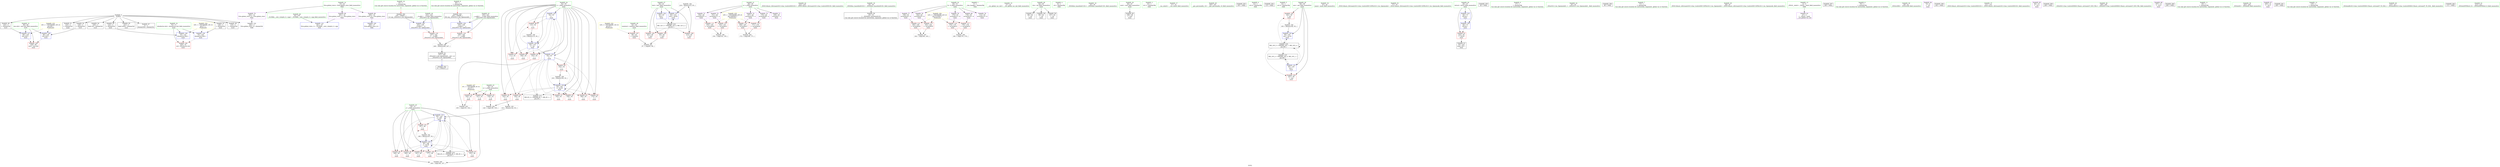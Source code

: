 digraph "SVFG" {
	label="SVFG";

	Node0x55a3fac18cf0 [shape=record,color=grey,label="{NodeID: 0\nNullPtr}"];
	Node0x55a3fac18cf0 -> Node0x55a3fac33320[style=solid];
	Node0x55a3fac18cf0 -> Node0x55a3fac34440[style=solid];
	Node0x55a3fac18cf0 -> Node0x55a3fac34510[style=solid];
	Node0x55a3fac18cf0 -> Node0x55a3fac345e0[style=solid];
	Node0x55a3fac18cf0 -> Node0x55a3fac346b0[style=solid];
	Node0x55a3fac18cf0 -> Node0x55a3fac34780[style=solid];
	Node0x55a3fac18cf0 -> Node0x55a3fac34850[style=solid];
	Node0x55a3fac18cf0 -> Node0x55a3fac34920[style=solid];
	Node0x55a3fac18cf0 -> Node0x55a3fac349f0[style=solid];
	Node0x55a3fac18cf0 -> Node0x55a3fac39180[style=solid];
	Node0x55a3fac595a0 [shape=record,color=black,label="{NodeID: 263\n238 = PHI(80, )\n0th arg _ZStorSt13_Ios_OpenmodeS_ }"];
	Node0x55a3fac595a0 -> Node0x55a3fac39f80[style=solid];
	Node0x55a3fac33d00 [shape=record,color=red,label="{NodeID: 97\n153\<--56\n\<--j\nmain\n}"];
	Node0x55a3fac1abb0 [shape=record,color=green,label="{NodeID: 14\n16\<--20\nllvm.global_ctors\<--llvm.global_ctors_field_insensitive\nGlob }"];
	Node0x55a3fac1abb0 -> Node0x55a3fac354b0[style=solid];
	Node0x55a3fac1abb0 -> Node0x55a3fac355b0[style=solid];
	Node0x55a3fac1abb0 -> Node0x55a3fac356b0[style=solid];
	Node0x55a3fac36fc0 [shape=record,color=grey,label="{NodeID: 194\n216 = Binary(215, 93, )\n}"];
	Node0x55a3fac36fc0 -> Node0x55a3fac39de0[style=solid];
	Node0x55a3fac33840 [shape=record,color=red,label="{NodeID: 111\n155\<--154\n\<--arrayidx22\nmain\n}"];
	Node0x55a3fac33840 -> Node0x55a3fac375c0[style=solid];
	Node0x55a3fac321a0 [shape=record,color=green,label="{NodeID: 28\n62\<--63\nnumtest\<--numtest_field_insensitive\nmain\n}"];
	Node0x55a3fac321a0 -> Node0x55a3fac33500[style=solid];
	Node0x55a3fac39420 [shape=record,color=blue,label="{NodeID: 125\n54\<--93\ni\<--\nmain\n}"];
	Node0x55a3fac39420 -> Node0x55a3fac36310[style=dashed];
	Node0x55a3fac39420 -> Node0x55a3fac363e0[style=dashed];
	Node0x55a3fac39420 -> Node0x55a3fac364b0[style=dashed];
	Node0x55a3fac39420 -> Node0x55a3fac36580[style=dashed];
	Node0x55a3fac39420 -> Node0x55a3fac394f0[style=dashed];
	Node0x55a3fac39420 -> Node0x55a3fac399d0[style=dashed];
	Node0x55a3fac32e80 [shape=record,color=green,label="{NodeID: 42\n222\<--223\n_ZNSt14basic_ifstreamIcSt11char_traitsIcEED1Ev\<--_ZNSt14basic_ifstreamIcSt11char_traitsIcEED1Ev_field_insensitive\n}"];
	Node0x55a3fac39f80 [shape=record,color=blue,label="{NodeID: 139\n240\<--238\n__a.addr\<--__a\n_ZStorSt13_Ios_OpenmodeS_\n}"];
	Node0x55a3fac39f80 -> Node0x55a3fac38e10[style=dashed];
	Node0x55a3fac34ac0 [shape=record,color=black,label="{NodeID: 56\n29\<--30\n\<--_ZNSt8ios_base4InitD1Ev\nCan only get source location for instruction, argument, global var or function.}"];
	Node0x55a3fac4d6e0 [shape=record,color=yellow,style=double,label="{NodeID: 236\n22V_1 = ENCHI(MR_22V_0)\npts\{510000 \}\nFun[main]}"];
	Node0x55a3fac4d6e0 -> Node0x55a3fac33910[style=dashed];
	Node0x55a3fac4d6e0 -> Node0x55a3fac339e0[style=dashed];
	Node0x55a3fac4d6e0 -> Node0x55a3fac38cb0[style=dashed];
	Node0x55a3fac4d6e0 -> Node0x55a3fac38d40[style=dashed];
	Node0x55a3fac356b0 [shape=record,color=purple,label="{NodeID: 70\n282\<--16\nllvm.global_ctors_2\<--llvm.global_ctors\nGlob }"];
	Node0x55a3fac356b0 -> Node0x55a3fac39180[style=solid];
	Node0x55a3fac36240 [shape=record,color=red,label="{NodeID: 84\n147\<--52\n\<--n\nmain\n}"];
	Node0x55a3fac36240 -> Node0x55a3fac378c0[style=solid];
	Node0x55a3fac1a1d0 [shape=record,color=green,label="{NodeID: 1\n7\<--1\n__dso_handle\<--dummyObj\nGlob }"];
	Node0x55a3fac59790 [shape=record,color=black,label="{NodeID: 264\n239 = PHI(81, )\n1st arg _ZStorSt13_Ios_OpenmodeS_ }"];
	Node0x55a3fac59790 -> Node0x55a3fac3a050[style=solid];
	Node0x55a3fac33dd0 [shape=record,color=red,label="{NodeID: 98\n161\<--56\n\<--j\nmain\n}"];
	Node0x55a3fac1acd0 [shape=record,color=green,label="{NodeID: 15\n21\<--22\n__cxx_global_var_init\<--__cxx_global_var_init_field_insensitive\n}"];
	Node0x55a3fac37140 [shape=record,color=grey,label="{NodeID: 195\n116 = Binary(115, 93, )\n}"];
	Node0x55a3fac37140 -> Node0x55a3fac394f0[style=solid];
	Node0x55a3fac33910 [shape=record,color=red,label="{NodeID: 112\n160\<--159\n\<--arrayidx24\nmain\n}"];
	Node0x55a3fac33910 -> Node0x55a3fac37440[style=solid];
	Node0x55a3fac32270 [shape=record,color=green,label="{NodeID: 29\n64\<--65\ncin\<--cin_field_insensitive\nmain\n}"];
	Node0x55a3fac32270 -> Node0x55a3fac34bc0[style=solid];
	Node0x55a3fac32270 -> Node0x55a3fac34c90[style=solid];
	Node0x55a3fac32270 -> Node0x55a3fac34d60[style=solid];
	Node0x55a3fac394f0 [shape=record,color=blue,label="{NodeID: 126\n54\<--116\ni\<--inc\nmain\n}"];
	Node0x55a3fac394f0 -> Node0x55a3fac36310[style=dashed];
	Node0x55a3fac394f0 -> Node0x55a3fac363e0[style=dashed];
	Node0x55a3fac394f0 -> Node0x55a3fac364b0[style=dashed];
	Node0x55a3fac394f0 -> Node0x55a3fac36580[style=dashed];
	Node0x55a3fac394f0 -> Node0x55a3fac394f0[style=dashed];
	Node0x55a3fac394f0 -> Node0x55a3fac399d0[style=dashed];
	Node0x55a3fac32f80 [shape=record,color=green,label="{NodeID: 43\n240\<--241\n__a.addr\<--__a.addr_field_insensitive\n_ZStorSt13_Ios_OpenmodeS_\n}"];
	Node0x55a3fac32f80 -> Node0x55a3fac38e10[style=solid];
	Node0x55a3fac32f80 -> Node0x55a3fac39f80[style=solid];
	Node0x55a3fac3a050 [shape=record,color=blue,label="{NodeID: 140\n242\<--239\n__b.addr\<--__b\n_ZStorSt13_Ios_OpenmodeS_\n}"];
	Node0x55a3fac3a050 -> Node0x55a3fac38ee0[style=dashed];
	Node0x55a3fac34bc0 [shape=record,color=black,label="{NodeID: 57\n88\<--64\n\<--cin\nmain\n}"];
	Node0x55a3fac357b0 [shape=record,color=purple,label="{NodeID: 71\n109\<--48\narrayidx\<--a\nmain\n}"];
	Node0x55a3fac36310 [shape=record,color=red,label="{NodeID: 85\n103\<--54\n\<--i\nmain\n}"];
	Node0x55a3fac36310 -> Node0x55a3fac3ee50[style=solid];
	Node0x55a3fac1a590 [shape=record,color=green,label="{NodeID: 2\n8\<--1\n.str\<--dummyObj\nGlob }"];
	Node0x55a3fac33ea0 [shape=record,color=red,label="{NodeID: 99\n169\<--56\n\<--j\nmain\n}"];
	Node0x55a3fac1add0 [shape=record,color=green,label="{NodeID: 16\n25\<--26\n_ZNSt8ios_base4InitC1Ev\<--_ZNSt8ios_base4InitC1Ev_field_insensitive\n}"];
	Node0x55a3fac372c0 [shape=record,color=grey,label="{NodeID: 196\n248 = Binary(246, 247, )\n}"];
	Node0x55a3fac372c0 -> Node0x55a3fac34fd0[style=solid];
	Node0x55a3fac339e0 [shape=record,color=red,label="{NodeID: 113\n163\<--162\n\<--arrayidx25\nmain\n}"];
	Node0x55a3fac339e0 -> Node0x55a3fac37440[style=solid];
	Node0x55a3fac32340 [shape=record,color=green,label="{NodeID: 30\n66\<--67\ncout\<--cout_field_insensitive\nmain\n}"];
	Node0x55a3fac32340 -> Node0x55a3fac34e30[style=solid];
	Node0x55a3fac395c0 [shape=record,color=blue,label="{NodeID: 127\n68\<--120\nexn.slot\<--\nmain\n}"];
	Node0x55a3fac395c0 -> Node0x55a3fac335d0[style=dashed];
	Node0x55a3fac33050 [shape=record,color=green,label="{NodeID: 44\n242\<--243\n__b.addr\<--__b.addr_field_insensitive\n_ZStorSt13_Ios_OpenmodeS_\n}"];
	Node0x55a3fac33050 -> Node0x55a3fac38ee0[style=solid];
	Node0x55a3fac33050 -> Node0x55a3fac3a050[style=solid];
	Node0x55a3fac34c90 [shape=record,color=black,label="{NodeID: 58\n99\<--64\n\<--cin\nmain\n}"];
	Node0x55a3fac35880 [shape=record,color=purple,label="{NodeID: 72\n151\<--48\narrayidx21\<--a\nmain\n}"];
	Node0x55a3fac35880 -> Node0x55a3fac33770[style=solid];
	Node0x55a3fac58aa0 [shape=record,color=black,label="{NodeID: 252\n79 = PHI(237, )\n}"];
	Node0x55a3fac363e0 [shape=record,color=red,label="{NodeID: 86\n108\<--54\n\<--i\nmain\n}"];
	Node0x55a3fac1a620 [shape=record,color=green,label="{NodeID: 3\n10\<--1\n.str.1\<--dummyObj\nGlob }"];
	Node0x55a3fac33f70 [shape=record,color=red,label="{NodeID: 100\n177\<--56\n\<--j\nmain\n}"];
	Node0x55a3fac1aed0 [shape=record,color=green,label="{NodeID: 17\n31\<--32\n__cxa_atexit\<--__cxa_atexit_field_insensitive\n}"];
	Node0x55a3fac37440 [shape=record,color=grey,label="{NodeID: 197\n164 = cmp(160, 163, )\n}"];
	Node0x55a3fac33ab0 [shape=record,color=red,label="{NodeID: 114\n168\<--167\n\<--arrayidx27\nmain\n}"];
	Node0x55a3fac33ab0 -> Node0x55a3fac3efd0[style=solid];
	Node0x55a3fac32410 [shape=record,color=green,label="{NodeID: 31\n68\<--69\nexn.slot\<--exn.slot_field_insensitive\nmain\n}"];
	Node0x55a3fac32410 -> Node0x55a3fac335d0[style=solid];
	Node0x55a3fac32410 -> Node0x55a3fac395c0[style=solid];
	Node0x55a3fac32410 -> Node0x55a3fac39760[style=solid];
	Node0x55a3fac39690 [shape=record,color=blue,label="{NodeID: 128\n70\<--122\nehselector.slot\<--\nmain\n}"];
	Node0x55a3fac39690 -> Node0x55a3fac336a0[style=dashed];
	Node0x55a3fac33120 [shape=record,color=green,label="{NodeID: 45\n250\<--251\n__gxx_personality_v0\<--__gxx_personality_v0_field_insensitive\n}"];
	Node0x55a3fac34d60 [shape=record,color=black,label="{NodeID: 59\n107\<--64\n\<--cin\nmain\n}"];
	Node0x55a3fac35950 [shape=record,color=purple,label="{NodeID: 73\n154\<--48\narrayidx22\<--a\nmain\n}"];
	Node0x55a3fac35950 -> Node0x55a3fac33840[style=solid];
	Node0x55a3fac58c90 [shape=record,color=black,label="{NodeID: 253\n100 = PHI()\n}"];
	Node0x55a3fac364b0 [shape=record,color=red,label="{NodeID: 87\n111\<--54\n\<--i\nmain\n}"];
	Node0x55a3fac18e90 [shape=record,color=green,label="{NodeID: 4\n12\<--1\n.str.2\<--dummyObj\nGlob }"];
	Node0x55a3fac34040 [shape=record,color=red,label="{NodeID: 101\n187\<--56\n\<--j\nmain\n}"];
	Node0x55a3fac34040 -> Node0x55a3fac3cc40[style=solid];
	Node0x55a3fac1b440 [shape=record,color=green,label="{NodeID: 18\n30\<--36\n_ZNSt8ios_base4InitD1Ev\<--_ZNSt8ios_base4InitD1Ev_field_insensitive\n}"];
	Node0x55a3fac1b440 -> Node0x55a3fac34ac0[style=solid];
	Node0x55a3fac375c0 [shape=record,color=grey,label="{NodeID: 198\n156 = cmp(152, 155, )\n}"];
	Node0x55a3fac38c20 [shape=record,color=red,label="{NodeID: 115\n171\<--170\n\<--arrayidx28\nmain\n}"];
	Node0x55a3fac38c20 -> Node0x55a3fac3efd0[style=solid];
	Node0x55a3fac324e0 [shape=record,color=green,label="{NodeID: 32\n70\<--71\nehselector.slot\<--ehselector.slot_field_insensitive\nmain\n}"];
	Node0x55a3fac324e0 -> Node0x55a3fac336a0[style=solid];
	Node0x55a3fac324e0 -> Node0x55a3fac39690[style=solid];
	Node0x55a3fac324e0 -> Node0x55a3fac39830[style=solid];
	Node0x55a3fac39760 [shape=record,color=blue,label="{NodeID: 129\n68\<--126\nexn.slot\<--\nmain\n}"];
	Node0x55a3fac39760 -> Node0x55a3fac335d0[style=dashed];
	Node0x55a3fac33220 [shape=record,color=green,label="{NodeID: 46\n18\<--276\n_GLOBAL__sub_I_dzzjzh_0_1.cpp\<--_GLOBAL__sub_I_dzzjzh_0_1.cpp_field_insensitive\n}"];
	Node0x55a3fac33220 -> Node0x55a3fac39080[style=solid];
	Node0x55a3fac34e30 [shape=record,color=black,label="{NodeID: 60\n196\<--66\n\<--cout\nmain\n}"];
	Node0x55a3fac35a20 [shape=record,color=purple,label="{NodeID: 74\n167\<--48\narrayidx27\<--a\nmain\n}"];
	Node0x55a3fac35a20 -> Node0x55a3fac33ab0[style=solid];
	Node0x55a3fac58d60 [shape=record,color=black,label="{NodeID: 254\n110 = PHI()\n}"];
	Node0x55a3fac36580 [shape=record,color=red,label="{NodeID: 88\n115\<--54\n\<--i\nmain\n}"];
	Node0x55a3fac36580 -> Node0x55a3fac37140[style=solid];
	Node0x55a3fac18f20 [shape=record,color=green,label="{NodeID: 5\n14\<--1\n.str.3\<--dummyObj\nGlob }"];
	Node0x55a3fac34110 [shape=record,color=red,label="{NodeID: 102\n182\<--58\n\<--ans\nmain\n}"];
	Node0x55a3fac34110 -> Node0x55a3fac36cc0[style=solid];
	Node0x55a3fac1b540 [shape=record,color=green,label="{NodeID: 19\n43\<--44\nmain\<--main_field_insensitive\n}"];
	Node0x55a3fac37740 [shape=record,color=grey,label="{NodeID: 199\n180 = cmp(176, 179, )\n}"];
	Node0x55a3fac38cb0 [shape=record,color=red,label="{NodeID: 116\n176\<--175\n\<--arrayidx31\nmain\n}"];
	Node0x55a3fac38cb0 -> Node0x55a3fac37740[style=solid];
	Node0x55a3fac325b0 [shape=record,color=green,label="{NodeID: 33\n77\<--78\n_ZNSt14basic_ifstreamIcSt11char_traitsIcEEC1EPKcSt13_Ios_Openmode\<--_ZNSt14basic_ifstreamIcSt11char_traitsIcEEC1EPKcSt13_Ios_Openmode_field_insensitive\n}"];
	Node0x55a3fac47b80 [shape=record,color=black,label="{NodeID: 213\nMR_6V_2 = PHI(MR_6V_7, MR_6V_1, )\npts\{55 \}\n}"];
	Node0x55a3fac47b80 -> Node0x55a3fac39420[style=dashed];
	Node0x55a3fac39830 [shape=record,color=blue,label="{NodeID: 130\n70\<--128\nehselector.slot\<--\nmain\n}"];
	Node0x55a3fac39830 -> Node0x55a3fac336a0[style=dashed];
	Node0x55a3fac33320 [shape=record,color=black,label="{NodeID: 47\n2\<--3\ndummyVal\<--dummyVal\n}"];
	Node0x55a3fac4c6f0 [shape=record,color=yellow,style=double,label="{NodeID: 227\n4V_1 = ENCHI(MR_4V_0)\npts\{53 \}\nFun[main]}"];
	Node0x55a3fac4c6f0 -> Node0x55a3fac360a0[style=dashed];
	Node0x55a3fac4c6f0 -> Node0x55a3fac36170[style=dashed];
	Node0x55a3fac4c6f0 -> Node0x55a3fac36240[style=dashed];
	Node0x55a3fac34f00 [shape=record,color=black,label="{NodeID: 61\n45\<--224\nmain_ret\<--\nmain\n}"];
	Node0x55a3fac35af0 [shape=record,color=purple,label="{NodeID: 75\n170\<--48\narrayidx28\<--a\nmain\n}"];
	Node0x55a3fac35af0 -> Node0x55a3fac38c20[style=solid];
	Node0x55a3fac58e30 [shape=record,color=black,label="{NodeID: 255\n28 = PHI()\n}"];
	Node0x55a3fac36650 [shape=record,color=red,label="{NodeID: 89\n138\<--54\n\<--i\nmain\n}"];
	Node0x55a3fac36650 -> Node0x55a3fac3ed10[style=solid];
	Node0x55a3fac18fb0 [shape=record,color=green,label="{NodeID: 6\n17\<--1\n\<--dummyObj\nCan only get source location for instruction, argument, global var or function.}"];
	Node0x55a3fac341e0 [shape=record,color=red,label="{NodeID: 103\n207\<--58\n\<--ans\nmain\n}"];
	Node0x55a3fac1b640 [shape=record,color=green,label="{NodeID: 20\n46\<--47\nretval\<--retval_field_insensitive\nmain\n}"];
	Node0x55a3fac1b640 -> Node0x55a3fac35fd0[style=solid];
	Node0x55a3fac1b640 -> Node0x55a3fac39280[style=solid];
	Node0x55a3fac1b640 -> Node0x55a3fac39eb0[style=solid];
	Node0x55a3fac378c0 [shape=record,color=grey,label="{NodeID: 200\n148 = cmp(146, 147, )\n}"];
	Node0x55a3fac38d40 [shape=record,color=red,label="{NodeID: 117\n179\<--178\n\<--arrayidx32\nmain\n}"];
	Node0x55a3fac38d40 -> Node0x55a3fac37740[style=solid];
	Node0x55a3fac32680 [shape=record,color=green,label="{NodeID: 34\n82\<--83\n_ZStorSt13_Ios_OpenmodeS_\<--_ZStorSt13_Ios_OpenmodeS__field_insensitive\n}"];
	Node0x55a3fac48080 [shape=record,color=black,label="{NodeID: 214\nMR_8V_2 = PHI(MR_8V_3, MR_8V_1, )\npts\{57 \}\n}"];
	Node0x55a3fac48080 -> Node0x55a3fac39aa0[style=dashed];
	Node0x55a3fac48080 -> Node0x55a3fac48080[style=dashed];
	Node0x55a3fac39900 [shape=record,color=blue,label="{NodeID: 131\n58\<--135\nans\<--\nmain\n}"];
	Node0x55a3fac39900 -> Node0x55a3fac341e0[style=dashed];
	Node0x55a3fac39900 -> Node0x55a3fac48580[style=dashed];
	Node0x55a3fac39900 -> Node0x55a3fac49480[style=dashed];
	Node0x55a3fac34440 [shape=record,color=black,label="{NodeID: 48\n119\<--3\n\<--dummyVal\nmain\n}"];
	Node0x55a3fac34fd0 [shape=record,color=black,label="{NodeID: 62\n237\<--248\n_ZStorSt13_Ios_OpenmodeS__ret\<--or\n_ZStorSt13_Ios_OpenmodeS_\n|{<s0>4}}"];
	Node0x55a3fac34fd0:s0 -> Node0x55a3fac58aa0[style=solid,color=blue];
	Node0x55a3fac35bc0 [shape=record,color=purple,label="{NodeID: 76\n112\<--50\narrayidx12\<--b\nmain\n}"];
	Node0x55a3fac58f00 [shape=record,color=black,label="{NodeID: 256\n89 = PHI()\n}"];
	Node0x55a3fac36720 [shape=record,color=red,label="{NodeID: 90\n142\<--54\n\<--i\nmain\n}"];
	Node0x55a3fac36720 -> Node0x55a3fac36e40[style=solid];
	Node0x55a3fac19140 [shape=record,color=green,label="{NodeID: 7\n73\<--1\n\<--dummyObj\nCan only get source location for instruction, argument, global var or function.}"];
	Node0x55a3fac342b0 [shape=record,color=red,label="{NodeID: 104\n95\<--60\n\<--test\nmain\n}"];
	Node0x55a3fac342b0 -> Node0x55a3fac37a40[style=solid];
	Node0x55a3fac1b710 [shape=record,color=green,label="{NodeID: 21\n48\<--49\na\<--a_field_insensitive\nmain\n}"];
	Node0x55a3fac1b710 -> Node0x55a3fac357b0[style=solid];
	Node0x55a3fac1b710 -> Node0x55a3fac35880[style=solid];
	Node0x55a3fac1b710 -> Node0x55a3fac35950[style=solid];
	Node0x55a3fac1b710 -> Node0x55a3fac35a20[style=solid];
	Node0x55a3fac1b710 -> Node0x55a3fac35af0[style=solid];
	Node0x55a3fac37a40 [shape=record,color=grey,label="{NodeID: 201\n97 = cmp(95, 96, )\n}"];
	Node0x55a3fac38e10 [shape=record,color=red,label="{NodeID: 118\n246\<--240\n\<--__a.addr\n_ZStorSt13_Ios_OpenmodeS_\n}"];
	Node0x55a3fac38e10 -> Node0x55a3fac372c0[style=solid];
	Node0x55a3fac32780 [shape=record,color=green,label="{NodeID: 35\n86\<--87\n_ZNSt14basic_ofstreamIcSt11char_traitsIcEEC1EPKcSt13_Ios_Openmode\<--_ZNSt14basic_ofstreamIcSt11char_traitsIcEEC1EPKcSt13_Ios_Openmode_field_insensitive\n}"];
	Node0x55a3fac48580 [shape=record,color=black,label="{NodeID: 215\nMR_10V_2 = PHI(MR_10V_4, MR_10V_1, )\npts\{59 \}\n}"];
	Node0x55a3fac48580 -> Node0x55a3fac39900[style=dashed];
	Node0x55a3fac399d0 [shape=record,color=blue,label="{NodeID: 132\n54\<--93\ni\<--\nmain\n}"];
	Node0x55a3fac399d0 -> Node0x55a3fac36650[style=dashed];
	Node0x55a3fac399d0 -> Node0x55a3fac36720[style=dashed];
	Node0x55a3fac399d0 -> Node0x55a3fac367f0[style=dashed];
	Node0x55a3fac399d0 -> Node0x55a3fac368c0[style=dashed];
	Node0x55a3fac399d0 -> Node0x55a3fac36990[style=dashed];
	Node0x55a3fac399d0 -> Node0x55a3fac36a60[style=dashed];
	Node0x55a3fac399d0 -> Node0x55a3fac36b30[style=dashed];
	Node0x55a3fac399d0 -> Node0x55a3fac39d10[style=dashed];
	Node0x55a3fac399d0 -> Node0x55a3fac47b80[style=dashed];
	Node0x55a3fac34510 [shape=record,color=black,label="{NodeID: 49\n120\<--3\n\<--dummyVal\nmain\n}"];
	Node0x55a3fac34510 -> Node0x55a3fac395c0[style=solid];
	Node0x55a3fac350a0 [shape=record,color=purple,label="{NodeID: 63\n27\<--4\n\<--_ZStL8__ioinit\n__cxx_global_var_init\n}"];
	Node0x55a3fac35c90 [shape=record,color=purple,label="{NodeID: 77\n159\<--50\narrayidx24\<--b\nmain\n}"];
	Node0x55a3fac35c90 -> Node0x55a3fac33910[style=solid];
	Node0x55a3fac58fd0 [shape=record,color=black,label="{NodeID: 257\n198 = PHI()\n}"];
	Node0x55a3fac367f0 [shape=record,color=red,label="{NodeID: 91\n150\<--54\n\<--i\nmain\n}"];
	Node0x55a3fac191d0 [shape=record,color=green,label="{NodeID: 8\n76\<--1\n\<--dummyObj\nCan only get source location for instruction, argument, global var or function.}"];
	Node0x55a3fac34380 [shape=record,color=red,label="{NodeID: 105\n201\<--60\n\<--test\nmain\n}"];
	Node0x55a3fac1b7e0 [shape=record,color=green,label="{NodeID: 22\n50\<--51\nb\<--b_field_insensitive\nmain\n}"];
	Node0x55a3fac1b7e0 -> Node0x55a3fac35bc0[style=solid];
	Node0x55a3fac1b7e0 -> Node0x55a3fac35c90[style=solid];
	Node0x55a3fac1b7e0 -> Node0x55a3fac35d60[style=solid];
	Node0x55a3fac1b7e0 -> Node0x55a3fac35e30[style=solid];
	Node0x55a3fac1b7e0 -> Node0x55a3fac35f00[style=solid];
	Node0x55a3fac3ed10 [shape=record,color=grey,label="{NodeID: 202\n140 = cmp(138, 139, )\n}"];
	Node0x55a3fac38ee0 [shape=record,color=red,label="{NodeID: 119\n247\<--242\n\<--__b.addr\n_ZStorSt13_Ios_OpenmodeS_\n}"];
	Node0x55a3fac38ee0 -> Node0x55a3fac372c0[style=solid];
	Node0x55a3fac32880 [shape=record,color=green,label="{NodeID: 36\n90\<--91\n_ZNSirsERl\<--_ZNSirsERl_field_insensitive\n}"];
	Node0x55a3fac48a80 [shape=record,color=black,label="{NodeID: 216\nMR_12V_3 = PHI(MR_12V_4, MR_12V_2, )\npts\{61 \}\n}"];
	Node0x55a3fac48a80 -> Node0x55a3fac342b0[style=dashed];
	Node0x55a3fac48a80 -> Node0x55a3fac34380[style=dashed];
	Node0x55a3fac48a80 -> Node0x55a3fac33430[style=dashed];
	Node0x55a3fac48a80 -> Node0x55a3fac39de0[style=dashed];
	Node0x55a3fac39aa0 [shape=record,color=blue,label="{NodeID: 133\n56\<--143\nj\<--add\nmain\n}"];
	Node0x55a3fac39aa0 -> Node0x55a3fac33c30[style=dashed];
	Node0x55a3fac39aa0 -> Node0x55a3fac33d00[style=dashed];
	Node0x55a3fac39aa0 -> Node0x55a3fac33dd0[style=dashed];
	Node0x55a3fac39aa0 -> Node0x55a3fac33ea0[style=dashed];
	Node0x55a3fac39aa0 -> Node0x55a3fac33f70[style=dashed];
	Node0x55a3fac39aa0 -> Node0x55a3fac34040[style=dashed];
	Node0x55a3fac39aa0 -> Node0x55a3fac39aa0[style=dashed];
	Node0x55a3fac39aa0 -> Node0x55a3fac39c40[style=dashed];
	Node0x55a3fac39aa0 -> Node0x55a3fac48080[style=dashed];
	Node0x55a3fac345e0 [shape=record,color=black,label="{NodeID: 50\n122\<--3\n\<--dummyVal\nmain\n}"];
	Node0x55a3fac345e0 -> Node0x55a3fac39690[style=solid];
	Node0x55a3fac35170 [shape=record,color=purple,label="{NodeID: 64\n74\<--8\n\<--.str\nmain\n}"];
	Node0x55a3fac35d60 [shape=record,color=purple,label="{NodeID: 78\n162\<--50\narrayidx25\<--b\nmain\n}"];
	Node0x55a3fac35d60 -> Node0x55a3fac339e0[style=solid];
	Node0x55a3fac59100 [shape=record,color=black,label="{NodeID: 258\n202 = PHI()\n}"];
	Node0x55a3fac368c0 [shape=record,color=red,label="{NodeID: 92\n158\<--54\n\<--i\nmain\n}"];
	Node0x55a3fac19260 [shape=record,color=green,label="{NodeID: 9\n80\<--1\n\<--dummyObj\nCan only get source location for instruction, argument, global var or function.|{<s0>4}}"];
	Node0x55a3fac19260:s0 -> Node0x55a3fac595a0[style=solid,color=red];
	Node0x55a3fac33430 [shape=record,color=red,label="{NodeID: 106\n215\<--60\n\<--test\nmain\n}"];
	Node0x55a3fac33430 -> Node0x55a3fac36fc0[style=solid];
	Node0x55a3fac1b8b0 [shape=record,color=green,label="{NodeID: 23\n52\<--53\nn\<--n_field_insensitive\nmain\n}"];
	Node0x55a3fac1b8b0 -> Node0x55a3fac360a0[style=solid];
	Node0x55a3fac1b8b0 -> Node0x55a3fac36170[style=solid];
	Node0x55a3fac1b8b0 -> Node0x55a3fac36240[style=solid];
	Node0x55a3fac3ee50 [shape=record,color=grey,label="{NodeID: 203\n105 = cmp(103, 104, )\n}"];
	Node0x55a3fac38fb0 [shape=record,color=blue,label="{NodeID: 120\n280\<--17\nllvm.global_ctors_0\<--\nGlob }"];
	Node0x55a3fac32980 [shape=record,color=green,label="{NodeID: 37\n131\<--132\n_ZNSt14basic_ofstreamIcSt11char_traitsIcEED1Ev\<--_ZNSt14basic_ofstreamIcSt11char_traitsIcEED1Ev_field_insensitive\n}"];
	Node0x55a3fac39b70 [shape=record,color=blue,label="{NodeID: 134\n58\<--183\nans\<--inc34\nmain\n}"];
	Node0x55a3fac39b70 -> Node0x55a3fac49480[style=dashed];
	Node0x55a3fac346b0 [shape=record,color=black,label="{NodeID: 51\n125\<--3\n\<--dummyVal\nmain\n}"];
	Node0x55a3fac35240 [shape=record,color=purple,label="{NodeID: 65\n84\<--10\n\<--.str.1\nmain\n}"];
	Node0x55a3fac35e30 [shape=record,color=purple,label="{NodeID: 79\n175\<--50\narrayidx31\<--b\nmain\n}"];
	Node0x55a3fac35e30 -> Node0x55a3fac38cb0[style=solid];
	Node0x55a3fac59200 [shape=record,color=black,label="{NodeID: 259\n206 = PHI()\n}"];
	Node0x55a3fac36990 [shape=record,color=red,label="{NodeID: 93\n166\<--54\n\<--i\nmain\n}"];
	Node0x55a3fac192f0 [shape=record,color=green,label="{NodeID: 10\n81\<--1\n\<--dummyObj\nCan only get source location for instruction, argument, global var or function.|{<s0>4}}"];
	Node0x55a3fac192f0:s0 -> Node0x55a3fac59790[style=solid,color=red];
	Node0x55a3fac3cac0 [shape=record,color=grey,label="{NodeID: 190\n193 = Binary(192, 93, )\n}"];
	Node0x55a3fac3cac0 -> Node0x55a3fac39d10[style=solid];
	Node0x55a3fac33500 [shape=record,color=red,label="{NodeID: 107\n96\<--62\n\<--numtest\nmain\n}"];
	Node0x55a3fac33500 -> Node0x55a3fac37a40[style=solid];
	Node0x55a3fac1b980 [shape=record,color=green,label="{NodeID: 24\n54\<--55\ni\<--i_field_insensitive\nmain\n}"];
	Node0x55a3fac1b980 -> Node0x55a3fac36310[style=solid];
	Node0x55a3fac1b980 -> Node0x55a3fac363e0[style=solid];
	Node0x55a3fac1b980 -> Node0x55a3fac364b0[style=solid];
	Node0x55a3fac1b980 -> Node0x55a3fac36580[style=solid];
	Node0x55a3fac1b980 -> Node0x55a3fac36650[style=solid];
	Node0x55a3fac1b980 -> Node0x55a3fac36720[style=solid];
	Node0x55a3fac1b980 -> Node0x55a3fac367f0[style=solid];
	Node0x55a3fac1b980 -> Node0x55a3fac368c0[style=solid];
	Node0x55a3fac1b980 -> Node0x55a3fac36990[style=solid];
	Node0x55a3fac1b980 -> Node0x55a3fac36a60[style=solid];
	Node0x55a3fac1b980 -> Node0x55a3fac36b30[style=solid];
	Node0x55a3fac1b980 -> Node0x55a3fac39420[style=solid];
	Node0x55a3fac1b980 -> Node0x55a3fac394f0[style=solid];
	Node0x55a3fac1b980 -> Node0x55a3fac399d0[style=solid];
	Node0x55a3fac1b980 -> Node0x55a3fac39d10[style=solid];
	Node0x55a3fac3efd0 [shape=record,color=grey,label="{NodeID: 204\n172 = cmp(168, 171, )\n}"];
	Node0x55a3fac39080 [shape=record,color=blue,label="{NodeID: 121\n281\<--18\nllvm.global_ctors_1\<--_GLOBAL__sub_I_dzzjzh_0_1.cpp\nGlob }"];
	Node0x55a3fac32a80 [shape=record,color=green,label="{NodeID: 38\n199\<--200\n_ZStlsISt11char_traitsIcEERSt13basic_ostreamIcT_ES5_PKc\<--_ZStlsISt11char_traitsIcEERSt13basic_ostreamIcT_ES5_PKc_field_insensitive\n}"];
	Node0x55a3fac49480 [shape=record,color=black,label="{NodeID: 218\nMR_10V_5 = PHI(MR_10V_7, MR_10V_4, )\npts\{59 \}\n}"];
	Node0x55a3fac49480 -> Node0x55a3fac34110[style=dashed];
	Node0x55a3fac49480 -> Node0x55a3fac341e0[style=dashed];
	Node0x55a3fac49480 -> Node0x55a3fac39b70[style=dashed];
	Node0x55a3fac49480 -> Node0x55a3fac48580[style=dashed];
	Node0x55a3fac49480 -> Node0x55a3fac49480[style=dashed];
	Node0x55a3fac39c40 [shape=record,color=blue,label="{NodeID: 135\n56\<--188\nj\<--inc36\nmain\n}"];
	Node0x55a3fac39c40 -> Node0x55a3fac33c30[style=dashed];
	Node0x55a3fac39c40 -> Node0x55a3fac33d00[style=dashed];
	Node0x55a3fac39c40 -> Node0x55a3fac33dd0[style=dashed];
	Node0x55a3fac39c40 -> Node0x55a3fac33ea0[style=dashed];
	Node0x55a3fac39c40 -> Node0x55a3fac33f70[style=dashed];
	Node0x55a3fac39c40 -> Node0x55a3fac34040[style=dashed];
	Node0x55a3fac39c40 -> Node0x55a3fac39aa0[style=dashed];
	Node0x55a3fac39c40 -> Node0x55a3fac39c40[style=dashed];
	Node0x55a3fac39c40 -> Node0x55a3fac48080[style=dashed];
	Node0x55a3fac34780 [shape=record,color=black,label="{NodeID: 52\n126\<--3\n\<--dummyVal\nmain\n}"];
	Node0x55a3fac34780 -> Node0x55a3fac39760[style=solid];
	Node0x55a3fac4cb50 [shape=record,color=yellow,style=double,label="{NodeID: 232\n14V_1 = ENCHI(MR_14V_0)\npts\{63 \}\nFun[main]}"];
	Node0x55a3fac4cb50 -> Node0x55a3fac33500[style=dashed];
	Node0x55a3fac35310 [shape=record,color=purple,label="{NodeID: 66\n197\<--12\n\<--.str.2\nmain\n}"];
	Node0x55a3fac35f00 [shape=record,color=purple,label="{NodeID: 80\n178\<--50\narrayidx32\<--b\nmain\n}"];
	Node0x55a3fac35f00 -> Node0x55a3fac38d40[style=solid];
	Node0x55a3fac59300 [shape=record,color=black,label="{NodeID: 260\n208 = PHI()\n}"];
	Node0x55a3fac36a60 [shape=record,color=red,label="{NodeID: 94\n174\<--54\n\<--i\nmain\n}"];
	Node0x55a3fac1a950 [shape=record,color=green,label="{NodeID: 11\n93\<--1\n\<--dummyObj\nCan only get source location for instruction, argument, global var or function.}"];
	Node0x55a3fac3cc40 [shape=record,color=grey,label="{NodeID: 191\n188 = Binary(187, 93, )\n}"];
	Node0x55a3fac3cc40 -> Node0x55a3fac39c40[style=solid];
	Node0x55a3fac335d0 [shape=record,color=red,label="{NodeID: 108\n228\<--68\nexn\<--exn.slot\nmain\n}"];
	Node0x55a3fac31ff0 [shape=record,color=green,label="{NodeID: 25\n56\<--57\nj\<--j_field_insensitive\nmain\n}"];
	Node0x55a3fac31ff0 -> Node0x55a3fac33c30[style=solid];
	Node0x55a3fac31ff0 -> Node0x55a3fac33d00[style=solid];
	Node0x55a3fac31ff0 -> Node0x55a3fac33dd0[style=solid];
	Node0x55a3fac31ff0 -> Node0x55a3fac33ea0[style=solid];
	Node0x55a3fac31ff0 -> Node0x55a3fac33f70[style=solid];
	Node0x55a3fac31ff0 -> Node0x55a3fac34040[style=solid];
	Node0x55a3fac31ff0 -> Node0x55a3fac39aa0[style=solid];
	Node0x55a3fac31ff0 -> Node0x55a3fac39c40[style=solid];
	Node0x55a3fac39180 [shape=record,color=blue, style = dotted,label="{NodeID: 122\n282\<--3\nllvm.global_ctors_2\<--dummyVal\nGlob }"];
	Node0x55a3fac32b80 [shape=record,color=green,label="{NodeID: 39\n203\<--204\n_ZNSolsEl\<--_ZNSolsEl_field_insensitive\n}"];
	Node0x55a3fac39d10 [shape=record,color=blue,label="{NodeID: 136\n54\<--193\ni\<--inc39\nmain\n}"];
	Node0x55a3fac39d10 -> Node0x55a3fac36650[style=dashed];
	Node0x55a3fac39d10 -> Node0x55a3fac36720[style=dashed];
	Node0x55a3fac39d10 -> Node0x55a3fac367f0[style=dashed];
	Node0x55a3fac39d10 -> Node0x55a3fac368c0[style=dashed];
	Node0x55a3fac39d10 -> Node0x55a3fac36990[style=dashed];
	Node0x55a3fac39d10 -> Node0x55a3fac36a60[style=dashed];
	Node0x55a3fac39d10 -> Node0x55a3fac36b30[style=dashed];
	Node0x55a3fac39d10 -> Node0x55a3fac39d10[style=dashed];
	Node0x55a3fac39d10 -> Node0x55a3fac47b80[style=dashed];
	Node0x55a3fac34850 [shape=record,color=black,label="{NodeID: 53\n128\<--3\n\<--dummyVal\nmain\n}"];
	Node0x55a3fac34850 -> Node0x55a3fac39830[style=solid];
	Node0x55a3fac4cc30 [shape=record,color=yellow,style=double,label="{NodeID: 233\n16V_1 = ENCHI(MR_16V_0)\npts\{69 \}\nFun[main]}"];
	Node0x55a3fac4cc30 -> Node0x55a3fac395c0[style=dashed];
	Node0x55a3fac4cc30 -> Node0x55a3fac39760[style=dashed];
	Node0x55a3fac353e0 [shape=record,color=purple,label="{NodeID: 67\n205\<--14\n\<--.str.3\nmain\n}"];
	Node0x55a3fac35fd0 [shape=record,color=red,label="{NodeID: 81\n224\<--46\n\<--retval\nmain\n}"];
	Node0x55a3fac35fd0 -> Node0x55a3fac34f00[style=solid];
	Node0x55a3fac59400 [shape=record,color=black,label="{NodeID: 261\n209 = PHI()\n}"];
	Node0x55a3fac36b30 [shape=record,color=red,label="{NodeID: 95\n192\<--54\n\<--i\nmain\n}"];
	Node0x55a3fac36b30 -> Node0x55a3fac3cac0[style=solid];
	Node0x55a3fac1a9e0 [shape=record,color=green,label="{NodeID: 12\n135\<--1\n\<--dummyObj\nCan only get source location for instruction, argument, global var or function.}"];
	Node0x55a3fac36cc0 [shape=record,color=grey,label="{NodeID: 192\n183 = Binary(182, 93, )\n}"];
	Node0x55a3fac36cc0 -> Node0x55a3fac39b70[style=solid];
	Node0x55a3fac336a0 [shape=record,color=red,label="{NodeID: 109\n229\<--70\nsel\<--ehselector.slot\nmain\n}"];
	Node0x55a3fac32080 [shape=record,color=green,label="{NodeID: 26\n58\<--59\nans\<--ans_field_insensitive\nmain\n}"];
	Node0x55a3fac32080 -> Node0x55a3fac34110[style=solid];
	Node0x55a3fac32080 -> Node0x55a3fac341e0[style=solid];
	Node0x55a3fac32080 -> Node0x55a3fac39900[style=solid];
	Node0x55a3fac32080 -> Node0x55a3fac39b70[style=solid];
	Node0x55a3fac39280 [shape=record,color=blue,label="{NodeID: 123\n46\<--73\nretval\<--\nmain\n}"];
	Node0x55a3fac39280 -> Node0x55a3fac39eb0[style=dashed];
	Node0x55a3fac32c80 [shape=record,color=green,label="{NodeID: 40\n210\<--211\n_ZSt4endlIcSt11char_traitsIcEERSt13basic_ostreamIT_T0_ES6_\<--_ZSt4endlIcSt11char_traitsIcEERSt13basic_ostreamIT_T0_ES6__field_insensitive\n}"];
	Node0x55a3fac39de0 [shape=record,color=blue,label="{NodeID: 137\n60\<--216\ntest\<--inc52\nmain\n}"];
	Node0x55a3fac39de0 -> Node0x55a3fac48a80[style=dashed];
	Node0x55a3fac34920 [shape=record,color=black,label="{NodeID: 54\n230\<--3\nlpad.val\<--dummyVal\nmain\n}"];
	Node0x55a3fac4cd10 [shape=record,color=yellow,style=double,label="{NodeID: 234\n18V_1 = ENCHI(MR_18V_0)\npts\{71 \}\nFun[main]}"];
	Node0x55a3fac4cd10 -> Node0x55a3fac39690[style=dashed];
	Node0x55a3fac4cd10 -> Node0x55a3fac39830[style=dashed];
	Node0x55a3fac354b0 [shape=record,color=purple,label="{NodeID: 68\n280\<--16\nllvm.global_ctors_0\<--llvm.global_ctors\nGlob }"];
	Node0x55a3fac354b0 -> Node0x55a3fac38fb0[style=solid];
	Node0x55a3fac360a0 [shape=record,color=red,label="{NodeID: 82\n104\<--52\n\<--n\nmain\n}"];
	Node0x55a3fac360a0 -> Node0x55a3fac3ee50[style=solid];
	Node0x55a3fac594d0 [shape=record,color=black,label="{NodeID: 262\n113 = PHI()\n}"];
	Node0x55a3fac33c30 [shape=record,color=red,label="{NodeID: 96\n146\<--56\n\<--j\nmain\n}"];
	Node0x55a3fac33c30 -> Node0x55a3fac378c0[style=solid];
	Node0x55a3fac1aab0 [shape=record,color=green,label="{NodeID: 13\n4\<--6\n_ZStL8__ioinit\<--_ZStL8__ioinit_field_insensitive\nGlob }"];
	Node0x55a3fac1aab0 -> Node0x55a3fac350a0[style=solid];
	Node0x55a3fac36e40 [shape=record,color=grey,label="{NodeID: 193\n143 = Binary(142, 93, )\n}"];
	Node0x55a3fac36e40 -> Node0x55a3fac39aa0[style=solid];
	Node0x55a3fac33770 [shape=record,color=red,label="{NodeID: 110\n152\<--151\n\<--arrayidx21\nmain\n}"];
	Node0x55a3fac33770 -> Node0x55a3fac375c0[style=solid];
	Node0x55a3fac32110 [shape=record,color=green,label="{NodeID: 27\n60\<--61\ntest\<--test_field_insensitive\nmain\n}"];
	Node0x55a3fac32110 -> Node0x55a3fac342b0[style=solid];
	Node0x55a3fac32110 -> Node0x55a3fac34380[style=solid];
	Node0x55a3fac32110 -> Node0x55a3fac33430[style=solid];
	Node0x55a3fac32110 -> Node0x55a3fac39350[style=solid];
	Node0x55a3fac32110 -> Node0x55a3fac39de0[style=solid];
	Node0x55a3fac39350 [shape=record,color=blue,label="{NodeID: 124\n60\<--93\ntest\<--\nmain\n}"];
	Node0x55a3fac39350 -> Node0x55a3fac48a80[style=dashed];
	Node0x55a3fac32d80 [shape=record,color=green,label="{NodeID: 41\n212\<--213\n_ZNSolsEPFRSoS_E\<--_ZNSolsEPFRSoS_E_field_insensitive\n}"];
	Node0x55a3fac39eb0 [shape=record,color=blue,label="{NodeID: 138\n46\<--73\nretval\<--\nmain\n}"];
	Node0x55a3fac39eb0 -> Node0x55a3fac35fd0[style=dashed];
	Node0x55a3fac349f0 [shape=record,color=black,label="{NodeID: 55\n231\<--3\nlpad.val54\<--dummyVal\nmain\n}"];
	Node0x55a3fac4d600 [shape=record,color=yellow,style=double,label="{NodeID: 235\n20V_1 = ENCHI(MR_20V_0)\npts\{490000 \}\nFun[main]}"];
	Node0x55a3fac4d600 -> Node0x55a3fac33770[style=dashed];
	Node0x55a3fac4d600 -> Node0x55a3fac33840[style=dashed];
	Node0x55a3fac4d600 -> Node0x55a3fac33ab0[style=dashed];
	Node0x55a3fac4d600 -> Node0x55a3fac38c20[style=dashed];
	Node0x55a3fac355b0 [shape=record,color=purple,label="{NodeID: 69\n281\<--16\nllvm.global_ctors_1\<--llvm.global_ctors\nGlob }"];
	Node0x55a3fac355b0 -> Node0x55a3fac39080[style=solid];
	Node0x55a3fac36170 [shape=record,color=red,label="{NodeID: 83\n139\<--52\n\<--n\nmain\n}"];
	Node0x55a3fac36170 -> Node0x55a3fac3ed10[style=solid];
}
